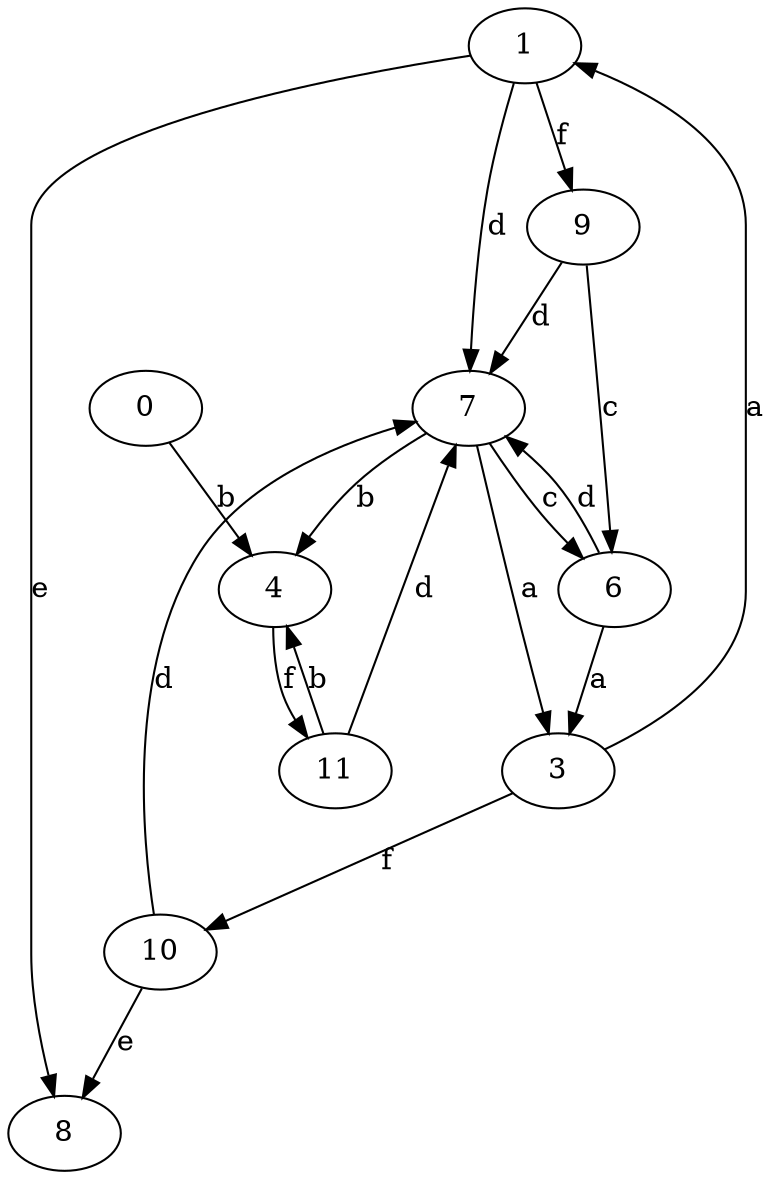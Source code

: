 strict digraph  {
1;
0;
3;
4;
6;
7;
8;
9;
10;
11;
1 -> 7  [label=d];
1 -> 8  [label=e];
1 -> 9  [label=f];
0 -> 4  [label=b];
3 -> 1  [label=a];
3 -> 10  [label=f];
4 -> 11  [label=f];
6 -> 3  [label=a];
6 -> 7  [label=d];
7 -> 3  [label=a];
7 -> 4  [label=b];
7 -> 6  [label=c];
9 -> 6  [label=c];
9 -> 7  [label=d];
10 -> 7  [label=d];
10 -> 8  [label=e];
11 -> 4  [label=b];
11 -> 7  [label=d];
}
